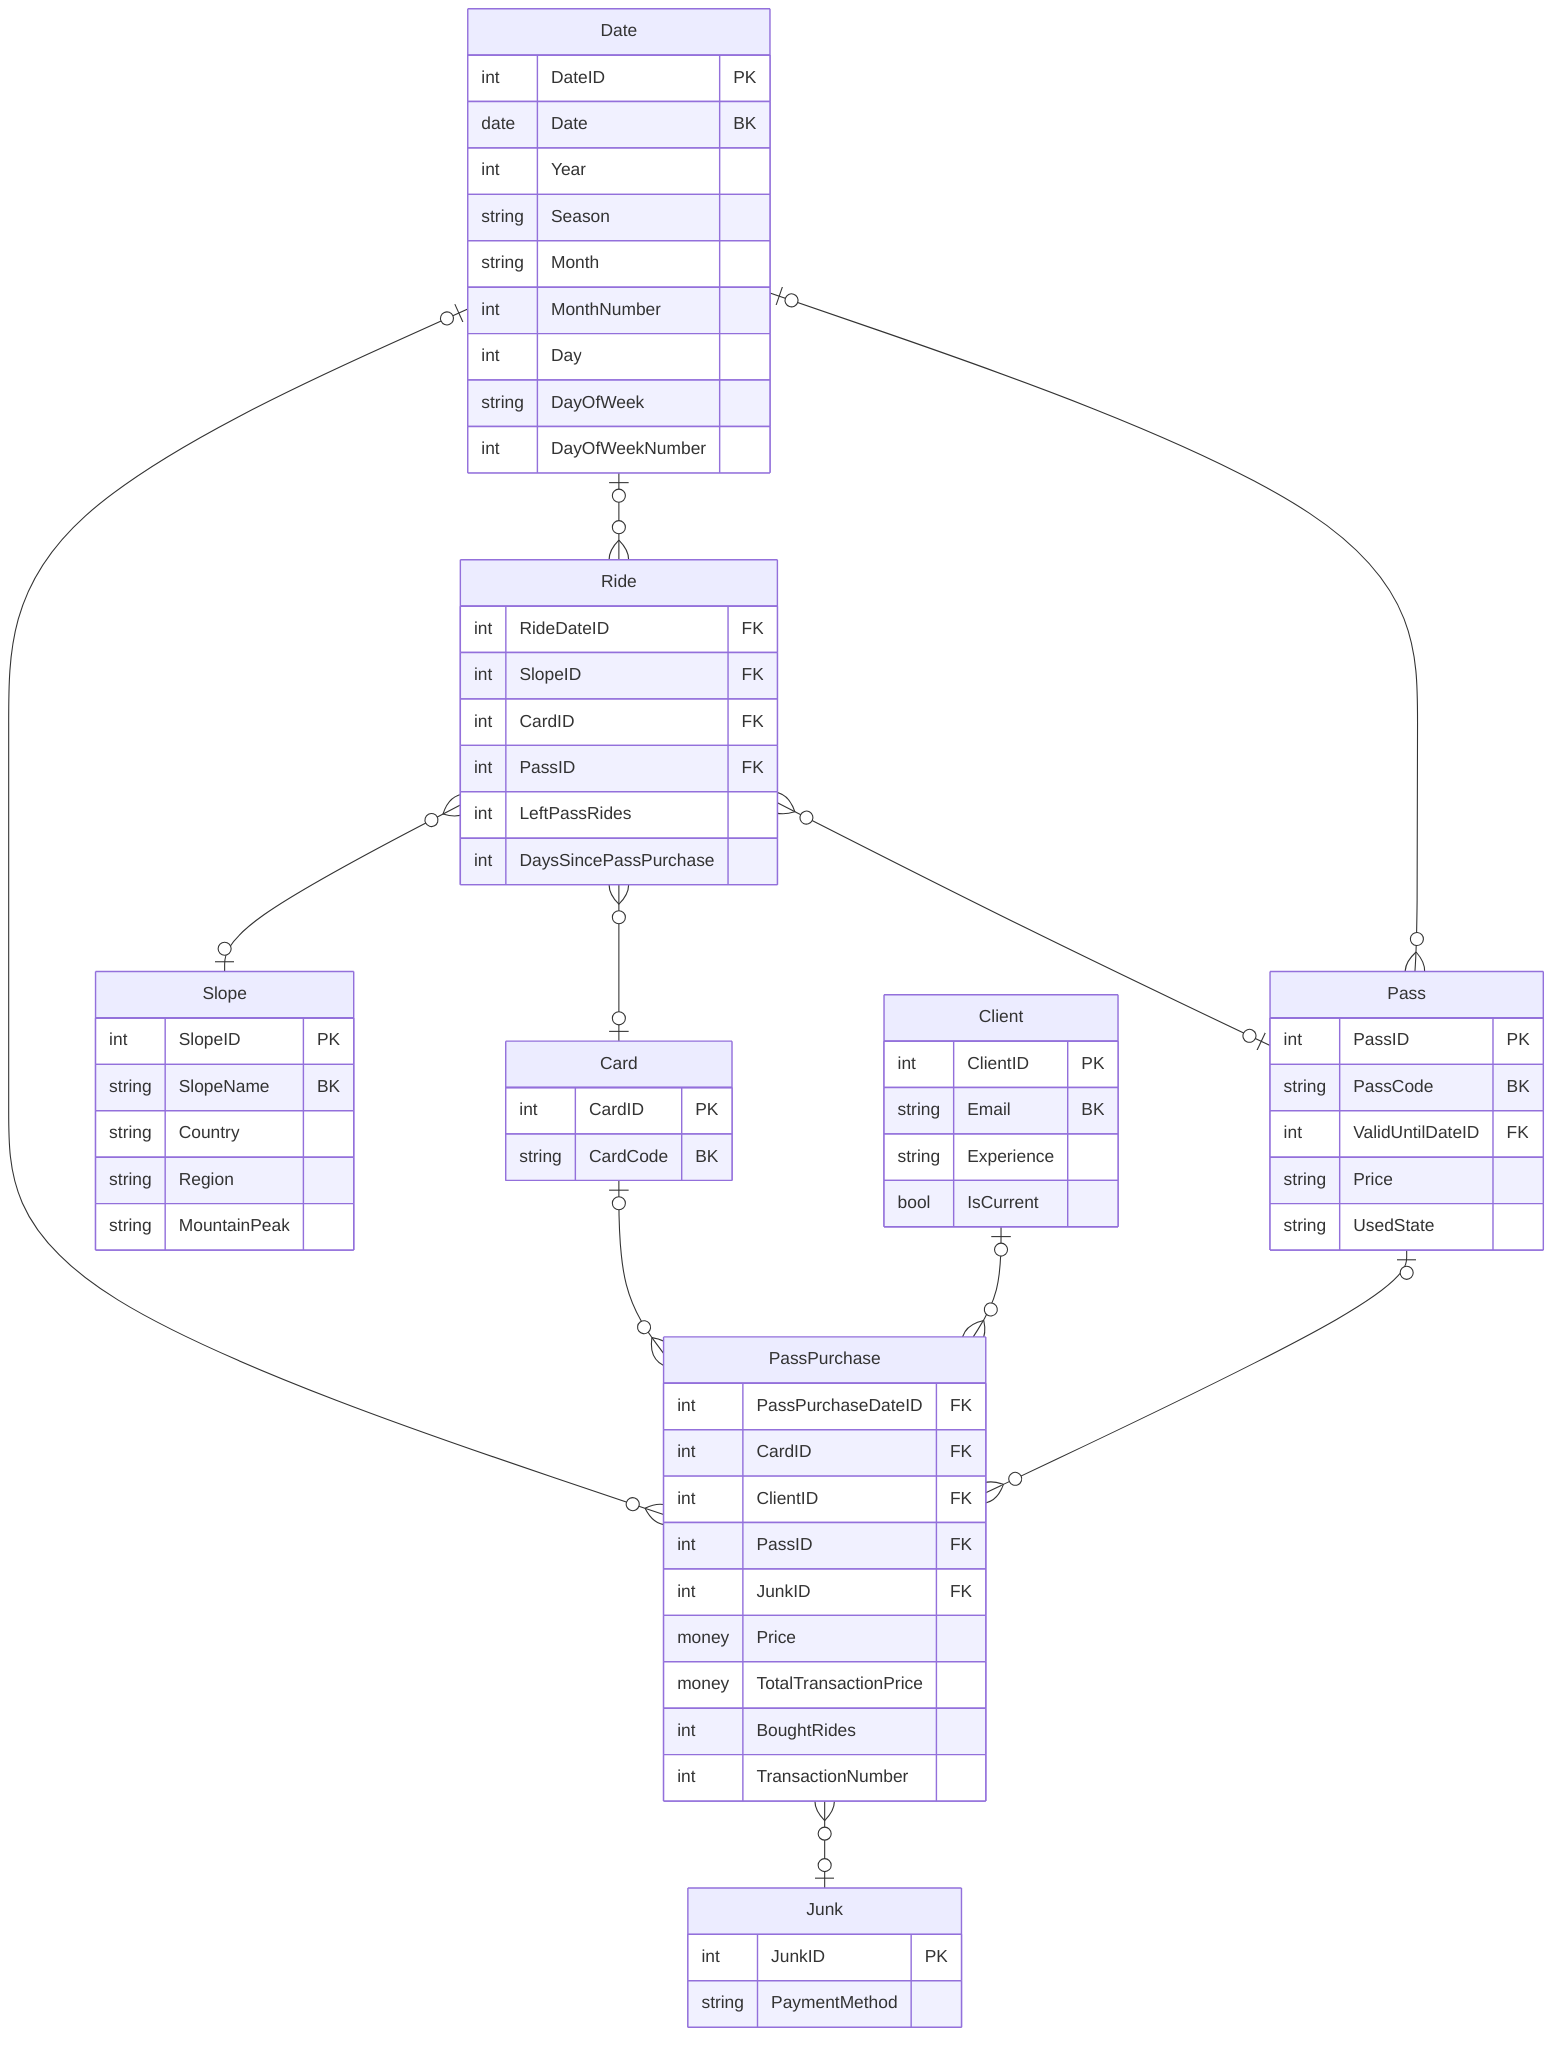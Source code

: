 erDiagram
    Date |o--o{ Ride : ""
    Ride }o--o| Pass : ""
    Ride }o--o| Slope : ""
    Ride }o--o| Card : ""
    Date |o--o{ PassPurchase : ""
    Card |o--o{ PassPurchase : ""
    Client |o--o{ PassPurchase : ""
    Date |o--o{ Pass : ""
    Pass |o--o{ PassPurchase : ""
    PassPurchase }o--o| Junk : ""

Client {
    int ClientID "PK"
    string Email "BK"
    string Experience
    bool IsCurrent
}

Card {
    int CardID "PK"
    string CardCode "BK"
}

Date {
    int DateID "PK"
    date Date "BK"
    int Year
    string Season
    string Month
    int MonthNumber
    int Day
    string DayOfWeek
    int DayOfWeekNumber
}

Junk {
    int JunkID "PK"
    string PaymentMethod
}

Pass {
    int PassID "PK"
    string PassCode "BK"
    int ValidUntilDateID "FK"
    string Price
    string UsedState
}

PassPurchase {
    int PassPurchaseDateID "FK"
    int CardID "FK"
    int ClientID "FK"
    int PassID "FK"
    int JunkID "FK"
    money Price
    money TotalTransactionPrice
    int BoughtRides
    int TransactionNumber
}

Ride {
    int RideDateID "FK"
    int SlopeID "FK"
    int CardID "FK"
    int PassID "FK"
    int LeftPassRides
    int DaysSincePassPurchase
}

Slope {
    int SlopeID "PK"
    string SlopeName "BK"
    string Country
    string Region
    string MountainPeak
}